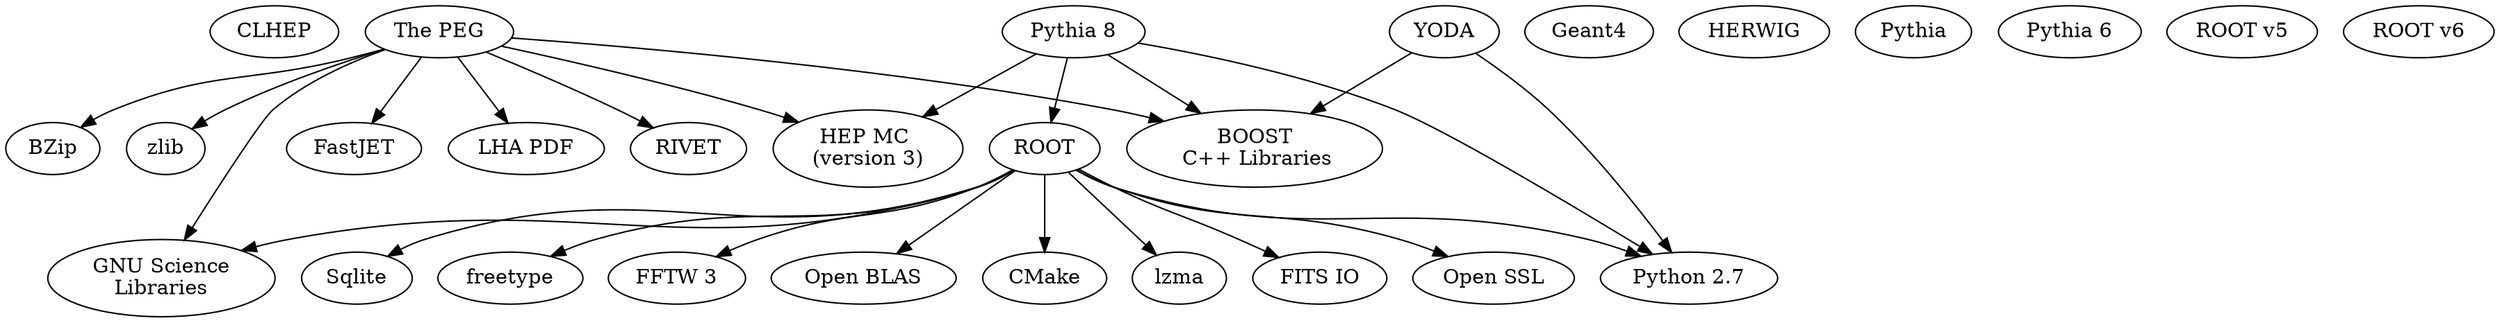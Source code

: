 /* The dependency tree of the HEP applications
We assume that the graph is directed, else we end up with infinite builds on Jenkins,
hence the use of "digraph" below.
*/
digraph hepdep {
/*
First, we draw all of  the main nodes in the HEP tree
- Nodes are sorted alphabetically.
- node names are all lower case
- node lables are what the node is called by it's developers
*/

clhep [label="CLHEP"];
fastjet [label="FastJET"];
geant4 [label="Geant4"];
hepmc [label="HEP MC \n(version 3)"];
herwig [label="HERWIG"]
lhapdf [label="LHA PDF"];
pythia [label="Pythia"];
pythia6 [label="Pythia 6"];
pythia8 [label="Pythia 8"];
rivet [label="RIVET"];
root [label=ROOT];
root5 [label="ROOT v5"];
root6 [label="ROOT v6"];
thepeg [label="The PEG"];
yoda [label="YODA"];
/* Now, those outside of the HEP tree, in the foundation tree*/
boost [label="BOOST\n C++ Libraries"];
python [label="Python 2.7"];
bzlib [label="BZip"];
zlib [label="zlib"];
gsl [label="GNU Science\nLibraries"];
cmake [label="CMake"];
lzma [label="lzma"];
fits [label="FITS IO"];
openssl [label="Open SSL"];
sqlite [label="Sqlite"];
freetype [label="freetype"];
fftw [label="FFTW 3"];
openblas [label="Open BLAS"];
/* Now, we draw the dependencies*/
yoda -> { python, boost};

thepeg -> { boost, zlib, bzlib, gsl, lhapdf, hepmc, rivet, fastjet};

pythia8 -> {root, hepmc, boost, python}

root -> {cmake, gsl, lzma, fits, sqlite, freetype, fftw, openblas, python, openssl}
}
